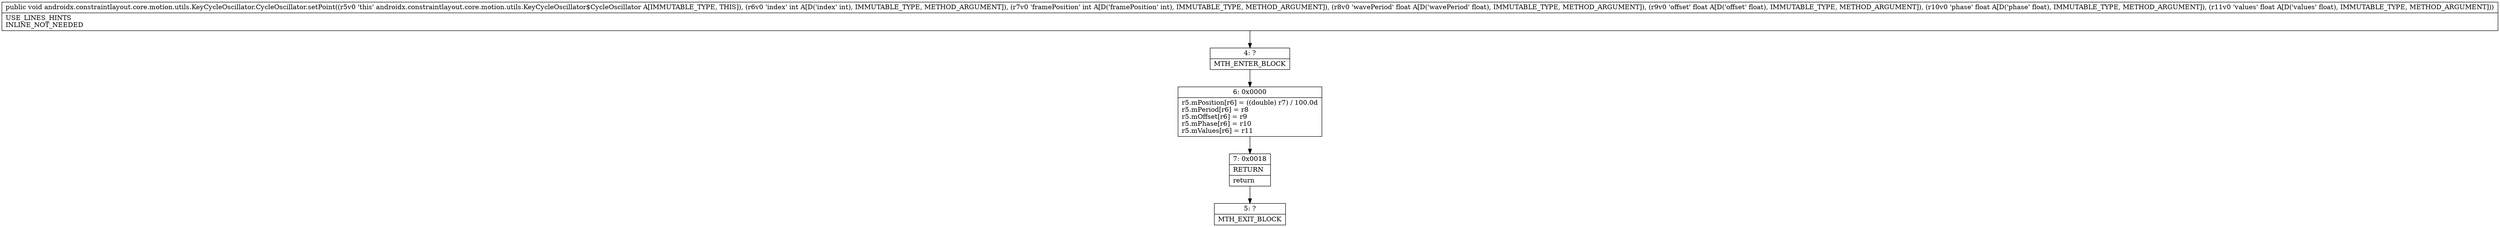 digraph "CFG forandroidx.constraintlayout.core.motion.utils.KeyCycleOscillator.CycleOscillator.setPoint(IIFFFF)V" {
Node_4 [shape=record,label="{4\:\ ?|MTH_ENTER_BLOCK\l}"];
Node_6 [shape=record,label="{6\:\ 0x0000|r5.mPosition[r6] = ((double) r7) \/ 100.0d\lr5.mPeriod[r6] = r8\lr5.mOffset[r6] = r9\lr5.mPhase[r6] = r10\lr5.mValues[r6] = r11\l}"];
Node_7 [shape=record,label="{7\:\ 0x0018|RETURN\l|return\l}"];
Node_5 [shape=record,label="{5\:\ ?|MTH_EXIT_BLOCK\l}"];
MethodNode[shape=record,label="{public void androidx.constraintlayout.core.motion.utils.KeyCycleOscillator.CycleOscillator.setPoint((r5v0 'this' androidx.constraintlayout.core.motion.utils.KeyCycleOscillator$CycleOscillator A[IMMUTABLE_TYPE, THIS]), (r6v0 'index' int A[D('index' int), IMMUTABLE_TYPE, METHOD_ARGUMENT]), (r7v0 'framePosition' int A[D('framePosition' int), IMMUTABLE_TYPE, METHOD_ARGUMENT]), (r8v0 'wavePeriod' float A[D('wavePeriod' float), IMMUTABLE_TYPE, METHOD_ARGUMENT]), (r9v0 'offset' float A[D('offset' float), IMMUTABLE_TYPE, METHOD_ARGUMENT]), (r10v0 'phase' float A[D('phase' float), IMMUTABLE_TYPE, METHOD_ARGUMENT]), (r11v0 'values' float A[D('values' float), IMMUTABLE_TYPE, METHOD_ARGUMENT]))  | USE_LINES_HINTS\lINLINE_NOT_NEEDED\l}"];
MethodNode -> Node_4;Node_4 -> Node_6;
Node_6 -> Node_7;
Node_7 -> Node_5;
}

